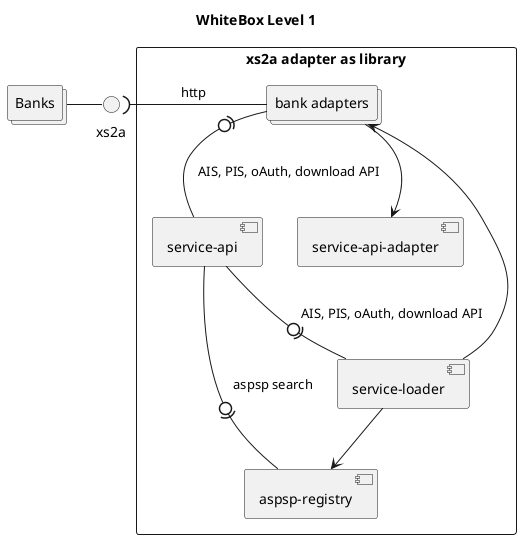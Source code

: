 @startuml

title WhiteBox Level 1

collections banks as "Banks"

interface "xs2a" as bhttp

rectangle xa as "xs2a adapter as library" {
	component ar as "aspsp-registry"
	component sa as "service-api"
	component saa as "service-api-adapter"
	component sl as "service-loader"

	collections ba as "bank adapters"
}

	sl --> ar
	sl --> ba
	sa -0)- sl: AIS, PIS, oAuth, download API
	ba --> saa
	ba -(0- sa: AIS, PIS, oAuth, download API
	ar -(0-sa: aspsp search

	banks -() bhttp
	ba -( bhttp: http

@enduml
